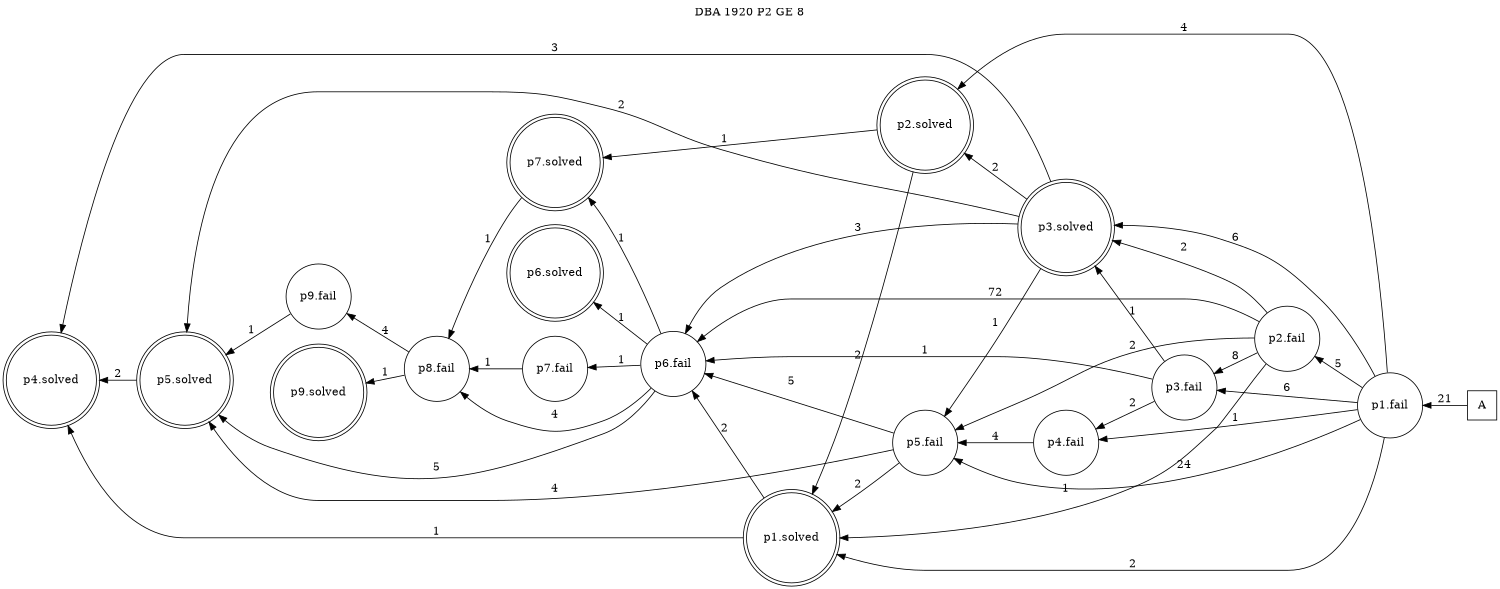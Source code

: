 digraph DBA_1920_P2_GE_8 {
labelloc="tl"
label= " DBA 1920 P2 GE 8 "
rankdir="RL";
graph [ size=" 10 , 10 !"]

"A" [shape="square" label="A"]
"p1.fail" [shape="circle" label="p1.fail"]
"p2.fail" [shape="circle" label="p2.fail"]
"p3.fail" [shape="circle" label="p3.fail"]
"p4.fail" [shape="circle" label="p4.fail"]
"p5.fail" [shape="circle" label="p5.fail"]
"p6.fail" [shape="circle" label="p6.fail"]
"p7.fail" [shape="circle" label="p7.fail"]
"p8.fail" [shape="circle" label="p8.fail"]
"p9.fail" [shape="circle" label="p9.fail"]
"p5.solved" [shape="doublecircle" label="p5.solved"]
"p4.solved" [shape="doublecircle" label="p4.solved"]
"p3.solved" [shape="doublecircle" label="p3.solved"]
"p2.solved" [shape="doublecircle" label="p2.solved"]
"p1.solved" [shape="doublecircle" label="p1.solved"]
"p7.solved" [shape="doublecircle" label="p7.solved"]
"p6.solved" [shape="doublecircle" label="p6.solved"]
"p9.solved" [shape="doublecircle" label="p9.solved"]
"A" -> "p1.fail" [ label=21]
"p1.fail" -> "p2.fail" [ label=5]
"p1.fail" -> "p3.fail" [ label=6]
"p1.fail" -> "p4.fail" [ label=1]
"p1.fail" -> "p5.fail" [ label=24]
"p1.fail" -> "p3.solved" [ label=6]
"p1.fail" -> "p2.solved" [ label=4]
"p1.fail" -> "p1.solved" [ label=2]
"p2.fail" -> "p3.fail" [ label=8]
"p2.fail" -> "p5.fail" [ label=2]
"p2.fail" -> "p6.fail" [ label=72]
"p2.fail" -> "p3.solved" [ label=2]
"p2.fail" -> "p1.solved" [ label=1]
"p3.fail" -> "p4.fail" [ label=2]
"p3.fail" -> "p6.fail" [ label=1]
"p3.fail" -> "p3.solved" [ label=1]
"p4.fail" -> "p5.fail" [ label=4]
"p5.fail" -> "p6.fail" [ label=5]
"p5.fail" -> "p5.solved" [ label=4]
"p5.fail" -> "p1.solved" [ label=2]
"p6.fail" -> "p7.fail" [ label=1]
"p6.fail" -> "p8.fail" [ label=4]
"p6.fail" -> "p5.solved" [ label=5]
"p6.fail" -> "p7.solved" [ label=1]
"p6.fail" -> "p6.solved" [ label=1]
"p7.fail" -> "p8.fail" [ label=1]
"p8.fail" -> "p9.fail" [ label=4]
"p8.fail" -> "p9.solved" [ label=1]
"p9.fail" -> "p5.solved" [ label=1]
"p5.solved" -> "p4.solved" [ label=2]
"p3.solved" -> "p5.fail" [ label=1]
"p3.solved" -> "p6.fail" [ label=3]
"p3.solved" -> "p5.solved" [ label=2]
"p3.solved" -> "p4.solved" [ label=3]
"p3.solved" -> "p2.solved" [ label=2]
"p2.solved" -> "p1.solved" [ label=2]
"p2.solved" -> "p7.solved" [ label=1]
"p1.solved" -> "p6.fail" [ label=2]
"p1.solved" -> "p4.solved" [ label=1]
"p7.solved" -> "p8.fail" [ label=1]
}
